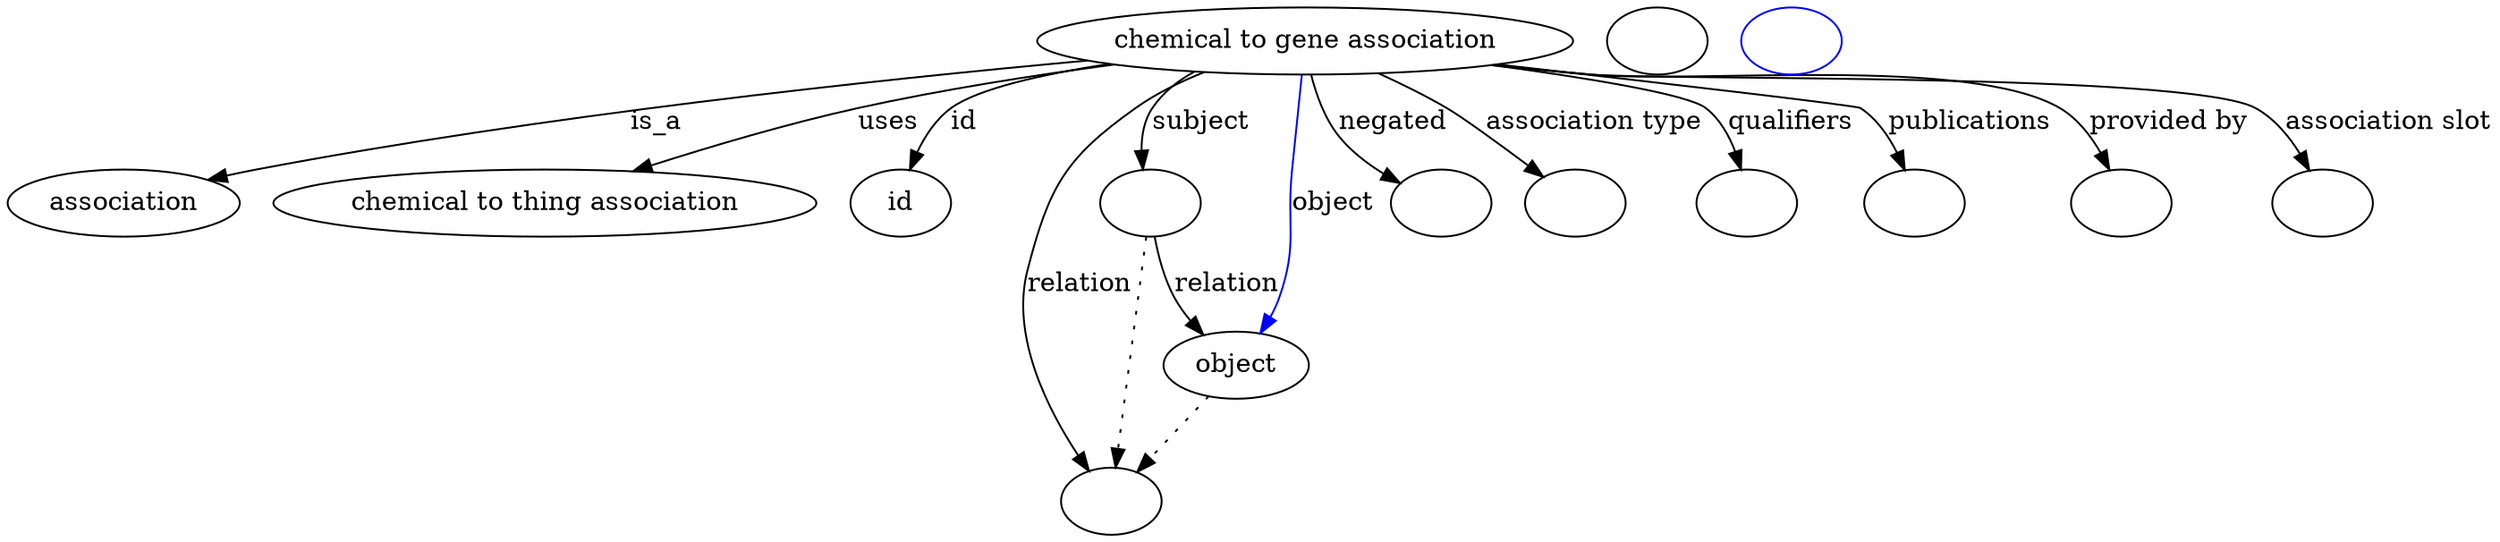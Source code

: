 digraph {
	graph [bb="0,0,1116.3,281"];
	node [label="\N"];
	"chemical to gene association"	 [height=0.5,
		label="chemical to gene association",
		pos="595.4,263",
		width=3.0978];
	association	 [height=0.5,
		pos="49.402,177",
		width=1.3723];
	"chemical to gene association" -> association	 [label=is_a,
		lp="278.68,220",
		pos="e,86.007,189.21 496.27,254.6 396.97,244.93 240.22,226.21 107.4,195 103.58,194.1 99.653,193.09 95.72,192.01"];
	"chemical to thing association"	 [height=0.5,
		pos="229.4,177",
		width=3.1391];
	"chemical to gene association" -> "chemical to thing association"	 [label=uses,
		lp="388.46,220",
		pos="e,272.22,193.67 507.29,251.92 467.03,245.99 418.92,237.68 376.29,227 344.38,219.01 309.5,207.26 281.73,197.17"];
	id	 [height=0.5,
		pos="387.4,177",
		width=0.75];
	"chemical to gene association" -> id	 [color=black,
		label=id,
		lp="423.85,220",
		pos="e,393.84,194.91 507.39,251.93 470.37,245.91 432.45,237.53 417.51,227 409.36,221.25 403.03,212.54 398.32,203.98",
		style=solid];
	subject	 [color=black,
		height=0.5,
		label="",
		pos="512.4,177",
		width=0.75];
	"chemical to gene association" -> subject	 [color=black,
		label=subject,
		lp="542.23,220",
		pos="e,511.94,195.25 545.94,246.79 536.73,241.75 528.04,235.27 521.75,227 517.04,220.82 514.47,212.97 513.11,205.35",
		style=solid];
	relation	 [color=black,
		height=0.5,
		label="",
		pos="492.4,18",
		width=0.75];
	"chemical to gene association" -> relation	 [color=black,
		label=relation,
		lp="481.78,134",
		pos="e,485.31,35.763 544.81,246.89 519.94,236.24 492.02,219.61 476.4,195 459.72,168.72 455.12,157.8 459.64,127 463.84,98.478 473.89,67.064 \
481.76,45.317",
		style=solid];
	negated	 [color=black,
		height=0.5,
		label="",
		pos="654.4,177",
		width=0.75];
	"chemical to gene association" -> negated	 [color=black,
		label=negated,
		lp="640.17,220",
		pos="e,637.39,191.27 601.79,244.56 605.65,234.72 611.13,222.69 617.87,213 621.39,207.94 625.67,202.99 630.05,198.45",
		style=solid];
	"association type"	 [color=black,
		height=0.5,
		label="",
		pos="726.4,177",
		width=0.75];
	"chemical to gene association" -> "association type"	 [color=black,
		label="association type",
		lp="725.31,220",
		pos="e,709.56,191.13 629.57,245.68 639.99,240.05 651.34,233.56 661.4,227 675.13,218.06 689.65,207.05 701.47,197.64",
		style=solid];
	qualifiers	 [color=black,
		height=0.5,
		label="",
		pos="798.4,177",
		width=0.75];
	"chemical to gene association" -> qualifiers	 [color=black,
		label=qualifiers,
		lp="812.45,220",
		pos="e,794.18,194.85 674.9,250.36 718.81,242.79 766.14,233.42 774.4,227 781.72,221.31 786.93,212.82 790.58,204.45",
		style=solid];
	publications	 [color=black,
		height=0.5,
		label="",
		pos="871.4,177",
		width=0.75];
	"chemical to gene association" -> publications	 [color=black,
		label=publications,
		lp="890.62,220",
		pos="e,865.72,194.63 677.4,250.74 690.45,248.8 703.79,246.84 716.4,245 772.38,236.84 795.51,258.64 842.4,227 850.71,221.39 856.95,212.55 \
861.47,203.85",
		style=solid];
	"provided by"	 [color=black,
		height=0.5,
		label="",
		pos="962.4,177",
		width=0.75];
	"chemical to gene association" -> "provided by"	 [color=black,
		label="provided by",
		lp="977.03,220",
		pos="e,955.36,194.42 675.36,250.38 689.03,248.43 703.11,246.55 716.4,245 763.36,239.52 887.59,250.87 928.4,227 937.78,221.52 945.13,212.29 \
950.56,203.25",
		style=solid];
	"association slot"	 [color=black,
		height=0.5,
		label="",
		pos="1052.4,177",
		width=0.75];
	"chemical to gene association" -> "association slot"	 [color=black,
		label="association slot",
		lp="1073.4,220",
		pos="e,1044.1,194.56 674.36,250.24 688.34,248.27 702.78,246.42 716.4,245 749.39,241.56 985.14,242.63 1014.4,227 1024.5,221.63 1032.6,\
212.3 1038.8,203.15",
		style=solid];
	object	 [height=0.5,
		pos="552.4,91",
		width=0.88096];
	"chemical to gene association" -> object	 [color=blue,
		label=object,
		lp="601.51,177",
		pos="e,561.79,108.58 592.52,244.87 587.37,213.11 576.48,148.71 569.4,127 568.43,124.01 567.26,120.94 566,117.92",
		style=solid];
	association_id	 [color=black,
		height=0.5,
		label="",
		pos="752.4,263",
		width=0.75];
	subject -> relation	 [pos="e,494.67,36.027 510.11,158.76 506.64,131.21 500.04,78.735 495.95,46.223",
		style=dotted];
	subject -> object	 [label=relation,
		lp="548.78,134",
		pos="e,538.82,107.46 515.98,158.87 518.29,149.13 521.78,137.08 526.64,127 528.43,123.29 530.6,119.56 532.91,115.97"];
	object -> relation	 [pos="e,505.55,33.998 538.79,74.435 530.85,64.781 520.71,52.443 511.94,41.766",
		style=dotted];
	"chemical to gene association object"	 [color=blue,
		height=0.5,
		label="",
		pos="824.4,263",
		width=0.75];
}
